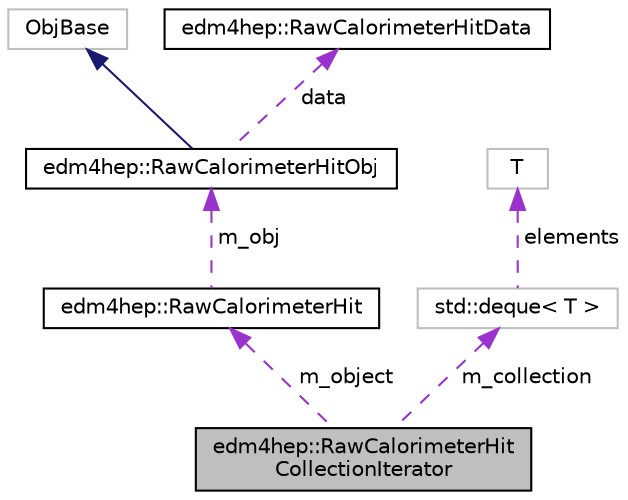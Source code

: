 digraph "edm4hep::RawCalorimeterHitCollectionIterator"
{
 // LATEX_PDF_SIZE
  edge [fontname="Helvetica",fontsize="10",labelfontname="Helvetica",labelfontsize="10"];
  node [fontname="Helvetica",fontsize="10",shape=record];
  Node1 [label="edm4hep::RawCalorimeterHit\lCollectionIterator",height=0.2,width=0.4,color="black", fillcolor="grey75", style="filled", fontcolor="black",tooltip=" "];
  Node2 -> Node1 [dir="back",color="darkorchid3",fontsize="10",style="dashed",label=" m_object" ,fontname="Helvetica"];
  Node2 [label="edm4hep::RawCalorimeterHit",height=0.2,width=0.4,color="black", fillcolor="white", style="filled",URL="$classedm4hep_1_1_raw_calorimeter_hit.html",tooltip="Raw calorimeter hit."];
  Node3 -> Node2 [dir="back",color="darkorchid3",fontsize="10",style="dashed",label=" m_obj" ,fontname="Helvetica"];
  Node3 [label="edm4hep::RawCalorimeterHitObj",height=0.2,width=0.4,color="black", fillcolor="white", style="filled",URL="$classedm4hep_1_1_raw_calorimeter_hit_obj.html",tooltip=" "];
  Node4 -> Node3 [dir="back",color="midnightblue",fontsize="10",style="solid",fontname="Helvetica"];
  Node4 [label="ObjBase",height=0.2,width=0.4,color="grey75", fillcolor="white", style="filled",tooltip=" "];
  Node5 -> Node3 [dir="back",color="darkorchid3",fontsize="10",style="dashed",label=" data" ,fontname="Helvetica"];
  Node5 [label="edm4hep::RawCalorimeterHitData",height=0.2,width=0.4,color="black", fillcolor="white", style="filled",URL="$classedm4hep_1_1_raw_calorimeter_hit_data.html",tooltip="Raw calorimeter hit."];
  Node6 -> Node1 [dir="back",color="darkorchid3",fontsize="10",style="dashed",label=" m_collection" ,fontname="Helvetica"];
  Node6 [label="std::deque\< T \>",height=0.2,width=0.4,color="grey75", fillcolor="white", style="filled",tooltip="STL class."];
  Node7 -> Node6 [dir="back",color="darkorchid3",fontsize="10",style="dashed",label=" elements" ,fontname="Helvetica"];
  Node7 [label="T",height=0.2,width=0.4,color="grey75", fillcolor="white", style="filled",tooltip=" "];
}
